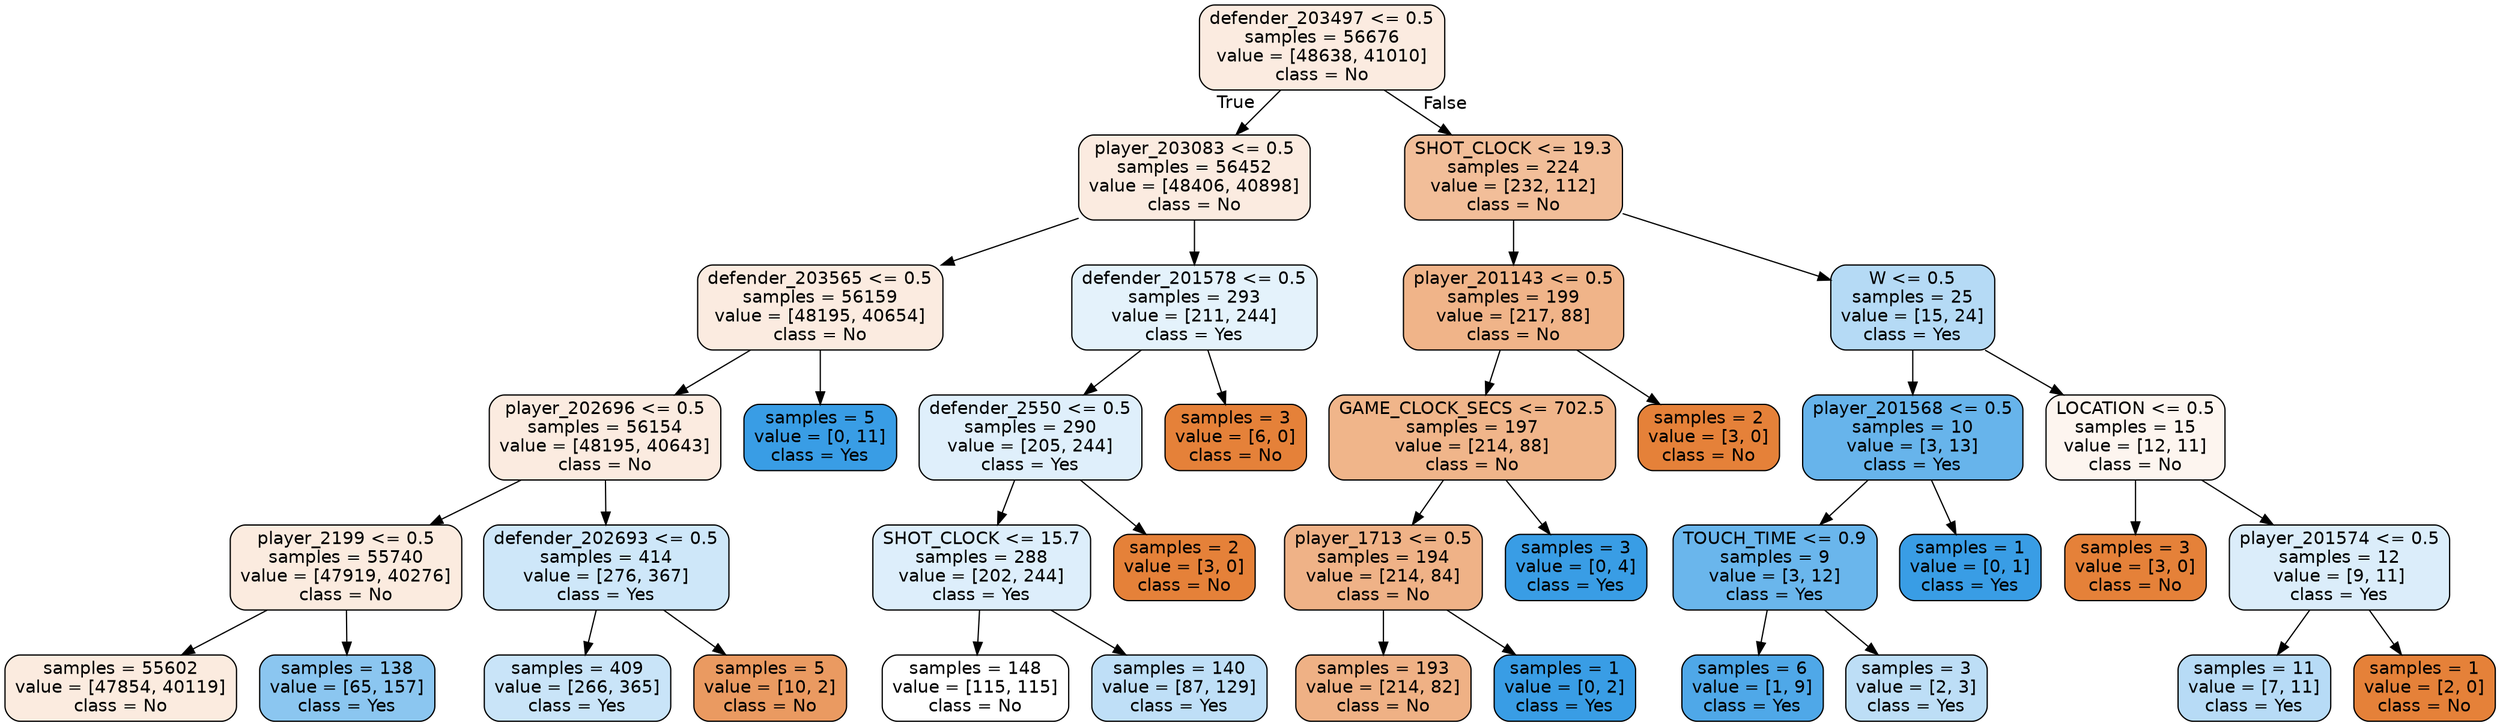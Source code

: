 digraph Tree {
node [shape=box, style="filled, rounded", color="black", fontname=helvetica] ;
edge [fontname=helvetica] ;
0 [label="defender_203497 <= 0.5\nsamples = 56676\nvalue = [48638, 41010]\nclass = No", fillcolor="#fbebe0"] ;
1 [label="player_203083 <= 0.5\nsamples = 56452\nvalue = [48406, 40898]\nclass = No", fillcolor="#fbebe0"] ;
0 -> 1 [labeldistance=2.5, labelangle=45, headlabel="True"] ;
2 [label="defender_203565 <= 0.5\nsamples = 56159\nvalue = [48195, 40654]\nclass = No", fillcolor="#fbebe0"] ;
1 -> 2 ;
3 [label="player_202696 <= 0.5\nsamples = 56154\nvalue = [48195, 40643]\nclass = No", fillcolor="#fbebe0"] ;
2 -> 3 ;
4 [label="player_2199 <= 0.5\nsamples = 55740\nvalue = [47919, 40276]\nclass = No", fillcolor="#fbebdf"] ;
3 -> 4 ;
5 [label="samples = 55602\nvalue = [47854, 40119]\nclass = No", fillcolor="#fbebdf"] ;
4 -> 5 ;
6 [label="samples = 138\nvalue = [65, 157]\nclass = Yes", fillcolor="#8bc6f0"] ;
4 -> 6 ;
7 [label="defender_202693 <= 0.5\nsamples = 414\nvalue = [276, 367]\nclass = Yes", fillcolor="#cee7f9"] ;
3 -> 7 ;
8 [label="samples = 409\nvalue = [266, 365]\nclass = Yes", fillcolor="#c9e4f8"] ;
7 -> 8 ;
9 [label="samples = 5\nvalue = [10, 2]\nclass = No", fillcolor="#ea9a61"] ;
7 -> 9 ;
10 [label="samples = 5\nvalue = [0, 11]\nclass = Yes", fillcolor="#399de5"] ;
2 -> 10 ;
11 [label="defender_201578 <= 0.5\nsamples = 293\nvalue = [211, 244]\nclass = Yes", fillcolor="#e4f2fb"] ;
1 -> 11 ;
12 [label="defender_2550 <= 0.5\nsamples = 290\nvalue = [205, 244]\nclass = Yes", fillcolor="#dfeffb"] ;
11 -> 12 ;
13 [label="SHOT_CLOCK <= 15.7\nsamples = 288\nvalue = [202, 244]\nclass = Yes", fillcolor="#ddeefb"] ;
12 -> 13 ;
14 [label="samples = 148\nvalue = [115, 115]\nclass = No", fillcolor="#ffffff"] ;
13 -> 14 ;
15 [label="samples = 140\nvalue = [87, 129]\nclass = Yes", fillcolor="#bfdff7"] ;
13 -> 15 ;
16 [label="samples = 2\nvalue = [3, 0]\nclass = No", fillcolor="#e58139"] ;
12 -> 16 ;
17 [label="samples = 3\nvalue = [6, 0]\nclass = No", fillcolor="#e58139"] ;
11 -> 17 ;
18 [label="SHOT_CLOCK <= 19.3\nsamples = 224\nvalue = [232, 112]\nclass = No", fillcolor="#f2be99"] ;
0 -> 18 [labeldistance=2.5, labelangle=-45, headlabel="False"] ;
19 [label="player_201143 <= 0.5\nsamples = 199\nvalue = [217, 88]\nclass = No", fillcolor="#f0b489"] ;
18 -> 19 ;
20 [label="GAME_CLOCK_SECS <= 702.5\nsamples = 197\nvalue = [214, 88]\nclass = No", fillcolor="#f0b58a"] ;
19 -> 20 ;
21 [label="player_1713 <= 0.5\nsamples = 194\nvalue = [214, 84]\nclass = No", fillcolor="#efb287"] ;
20 -> 21 ;
22 [label="samples = 193\nvalue = [214, 82]\nclass = No", fillcolor="#efb185"] ;
21 -> 22 ;
23 [label="samples = 1\nvalue = [0, 2]\nclass = Yes", fillcolor="#399de5"] ;
21 -> 23 ;
24 [label="samples = 3\nvalue = [0, 4]\nclass = Yes", fillcolor="#399de5"] ;
20 -> 24 ;
25 [label="samples = 2\nvalue = [3, 0]\nclass = No", fillcolor="#e58139"] ;
19 -> 25 ;
26 [label="W <= 0.5\nsamples = 25\nvalue = [15, 24]\nclass = Yes", fillcolor="#b5daf5"] ;
18 -> 26 ;
27 [label="player_201568 <= 0.5\nsamples = 10\nvalue = [3, 13]\nclass = Yes", fillcolor="#67b4eb"] ;
26 -> 27 ;
28 [label="TOUCH_TIME <= 0.9\nsamples = 9\nvalue = [3, 12]\nclass = Yes", fillcolor="#6ab6ec"] ;
27 -> 28 ;
29 [label="samples = 6\nvalue = [1, 9]\nclass = Yes", fillcolor="#4fa8e8"] ;
28 -> 29 ;
30 [label="samples = 3\nvalue = [2, 3]\nclass = Yes", fillcolor="#bddef6"] ;
28 -> 30 ;
31 [label="samples = 1\nvalue = [0, 1]\nclass = Yes", fillcolor="#399de5"] ;
27 -> 31 ;
32 [label="LOCATION <= 0.5\nsamples = 15\nvalue = [12, 11]\nclass = No", fillcolor="#fdf5ef"] ;
26 -> 32 ;
33 [label="samples = 3\nvalue = [3, 0]\nclass = No", fillcolor="#e58139"] ;
32 -> 33 ;
34 [label="player_201574 <= 0.5\nsamples = 12\nvalue = [9, 11]\nclass = Yes", fillcolor="#dbedfa"] ;
32 -> 34 ;
35 [label="samples = 11\nvalue = [7, 11]\nclass = Yes", fillcolor="#b7dbf6"] ;
34 -> 35 ;
36 [label="samples = 1\nvalue = [2, 0]\nclass = No", fillcolor="#e58139"] ;
34 -> 36 ;
}